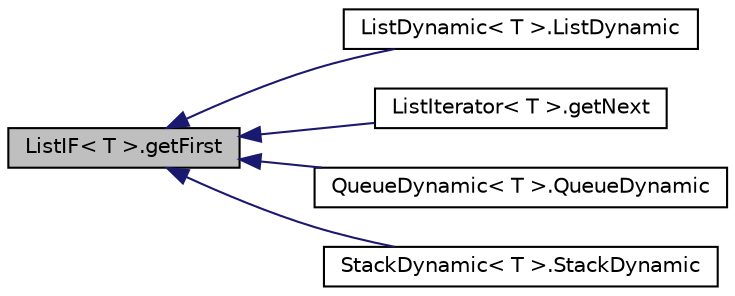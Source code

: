 digraph G
{
  edge [fontname="Helvetica",fontsize="10",labelfontname="Helvetica",labelfontsize="10"];
  node [fontname="Helvetica",fontsize="10",shape=record];
  rankdir="LR";
  Node1 [label="ListIF\< T \>.getFirst",height=0.2,width=0.4,color="black", fillcolor="grey75", style="filled" fontcolor="black"];
  Node1 -> Node2 [dir="back",color="midnightblue",fontsize="10",style="solid",fontname="Helvetica"];
  Node2 [label="ListDynamic\< T \>.ListDynamic",height=0.2,width=0.4,color="black", fillcolor="white", style="filled",URL="$d0/def/classListDynamic_3_01T_01_4.html#a1812462228222a3a63b8d5601765e492"];
  Node1 -> Node3 [dir="back",color="midnightblue",fontsize="10",style="solid",fontname="Helvetica"];
  Node3 [label="ListIterator\< T \>.getNext",height=0.2,width=0.4,color="black", fillcolor="white", style="filled",URL="$db/d2c/classListIterator_3_01T_01_4.html#a6f6d9996c58a5c3dab52138a99b92bef"];
  Node1 -> Node4 [dir="back",color="midnightblue",fontsize="10",style="solid",fontname="Helvetica"];
  Node4 [label="QueueDynamic\< T \>.QueueDynamic",height=0.2,width=0.4,color="black", fillcolor="white", style="filled",URL="$d6/d53/classQueueDynamic_3_01T_01_4.html#a9e8083bb5b43fd6772637c8811baeb11"];
  Node1 -> Node5 [dir="back",color="midnightblue",fontsize="10",style="solid",fontname="Helvetica"];
  Node5 [label="StackDynamic\< T \>.StackDynamic",height=0.2,width=0.4,color="black", fillcolor="white", style="filled",URL="$d1/d1a/classStackDynamic_3_01T_01_4.html#a2c4180d38cdc56e25aaabdfb24477288"];
}
